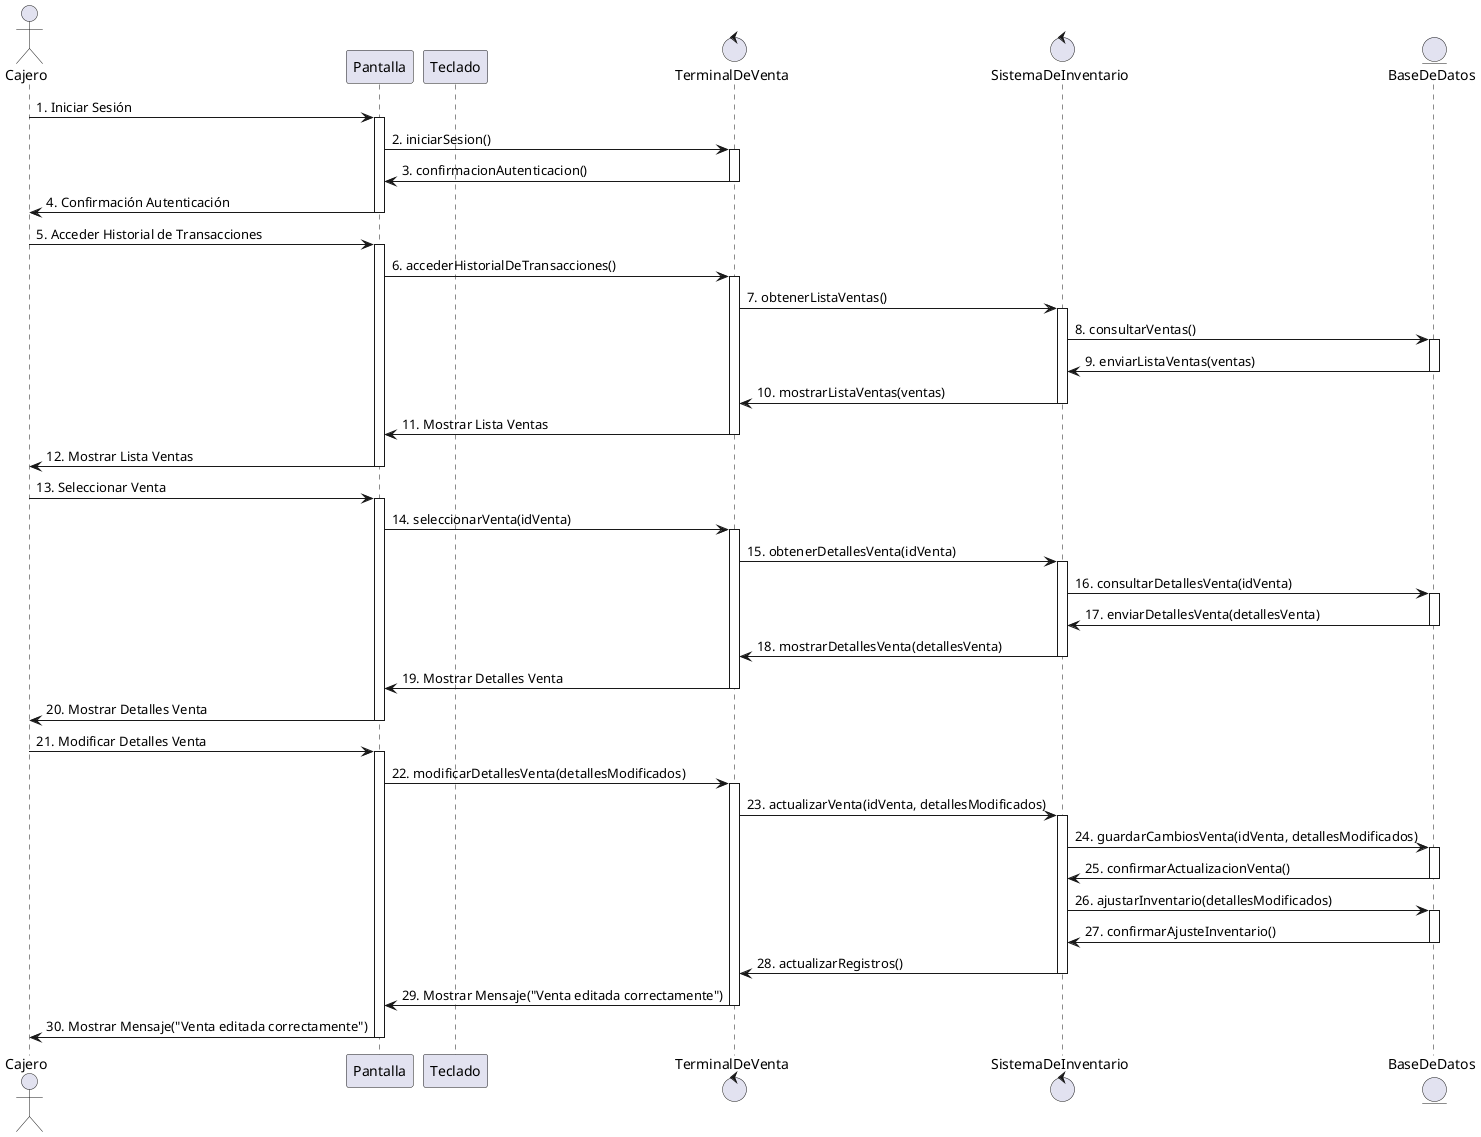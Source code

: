 
@startuml "Editar Venta"

actor Cajero
participant Pantalla
participant Teclado
control TerminalDeVenta
control SistemaDeInventario
entity BaseDeDatos

Cajero -> Pantalla : 1. Iniciar Sesión
activate Pantalla

Pantalla -> TerminalDeVenta : 2. iniciarSesion()
activate TerminalDeVenta

TerminalDeVenta -> Pantalla : 3. confirmacionAutenticacion()
deactivate TerminalDeVenta
Pantalla -> Cajero : 4. Confirmación Autenticación
deactivate Pantalla

Cajero -> Pantalla : 5. Acceder Historial de Transacciones
activate Pantalla

Pantalla -> TerminalDeVenta : 6. accederHistorialDeTransacciones()
activate TerminalDeVenta

TerminalDeVenta -> SistemaDeInventario : 7. obtenerListaVentas()
activate SistemaDeInventario

SistemaDeInventario -> BaseDeDatos : 8. consultarVentas()
activate BaseDeDatos

BaseDeDatos -> SistemaDeInventario : 9. enviarListaVentas(ventas)
deactivate BaseDeDatos

SistemaDeInventario -> TerminalDeVenta : 10. mostrarListaVentas(ventas)
deactivate SistemaDeInventario

TerminalDeVenta -> Pantalla : 11. Mostrar Lista Ventas
deactivate TerminalDeVenta
Pantalla -> Cajero : 12. Mostrar Lista Ventas
deactivate Pantalla

Cajero -> Pantalla : 13. Seleccionar Venta
activate Pantalla

Pantalla -> TerminalDeVenta : 14. seleccionarVenta(idVenta)
activate TerminalDeVenta

TerminalDeVenta -> SistemaDeInventario : 15. obtenerDetallesVenta(idVenta)
activate SistemaDeInventario

SistemaDeInventario -> BaseDeDatos : 16. consultarDetallesVenta(idVenta)
activate BaseDeDatos

BaseDeDatos -> SistemaDeInventario : 17. enviarDetallesVenta(detallesVenta)
deactivate BaseDeDatos

SistemaDeInventario -> TerminalDeVenta : 18. mostrarDetallesVenta(detallesVenta)
deactivate SistemaDeInventario

TerminalDeVenta -> Pantalla : 19. Mostrar Detalles Venta
deactivate TerminalDeVenta
Pantalla -> Cajero : 20. Mostrar Detalles Venta
deactivate Pantalla

Cajero -> Pantalla : 21. Modificar Detalles Venta
activate Pantalla

Pantalla -> TerminalDeVenta : 22. modificarDetallesVenta(detallesModificados)
activate TerminalDeVenta

TerminalDeVenta -> SistemaDeInventario : 23. actualizarVenta(idVenta, detallesModificados)
activate SistemaDeInventario

SistemaDeInventario -> BaseDeDatos : 24. guardarCambiosVenta(idVenta, detallesModificados)
activate BaseDeDatos

BaseDeDatos -> SistemaDeInventario : 25. confirmarActualizacionVenta()
deactivate BaseDeDatos

SistemaDeInventario -> BaseDeDatos : 26. ajustarInventario(detallesModificados)
activate BaseDeDatos

BaseDeDatos -> SistemaDeInventario : 27. confirmarAjusteInventario()
deactivate BaseDeDatos

SistemaDeInventario -> TerminalDeVenta : 28. actualizarRegistros()
deactivate SistemaDeInventario

TerminalDeVenta -> Pantalla : 29. Mostrar Mensaje("Venta editada correctamente")
deactivate TerminalDeVenta
Pantalla -> Cajero : 30. Mostrar Mensaje("Venta editada correctamente")
deactivate Pantalla

@enduml